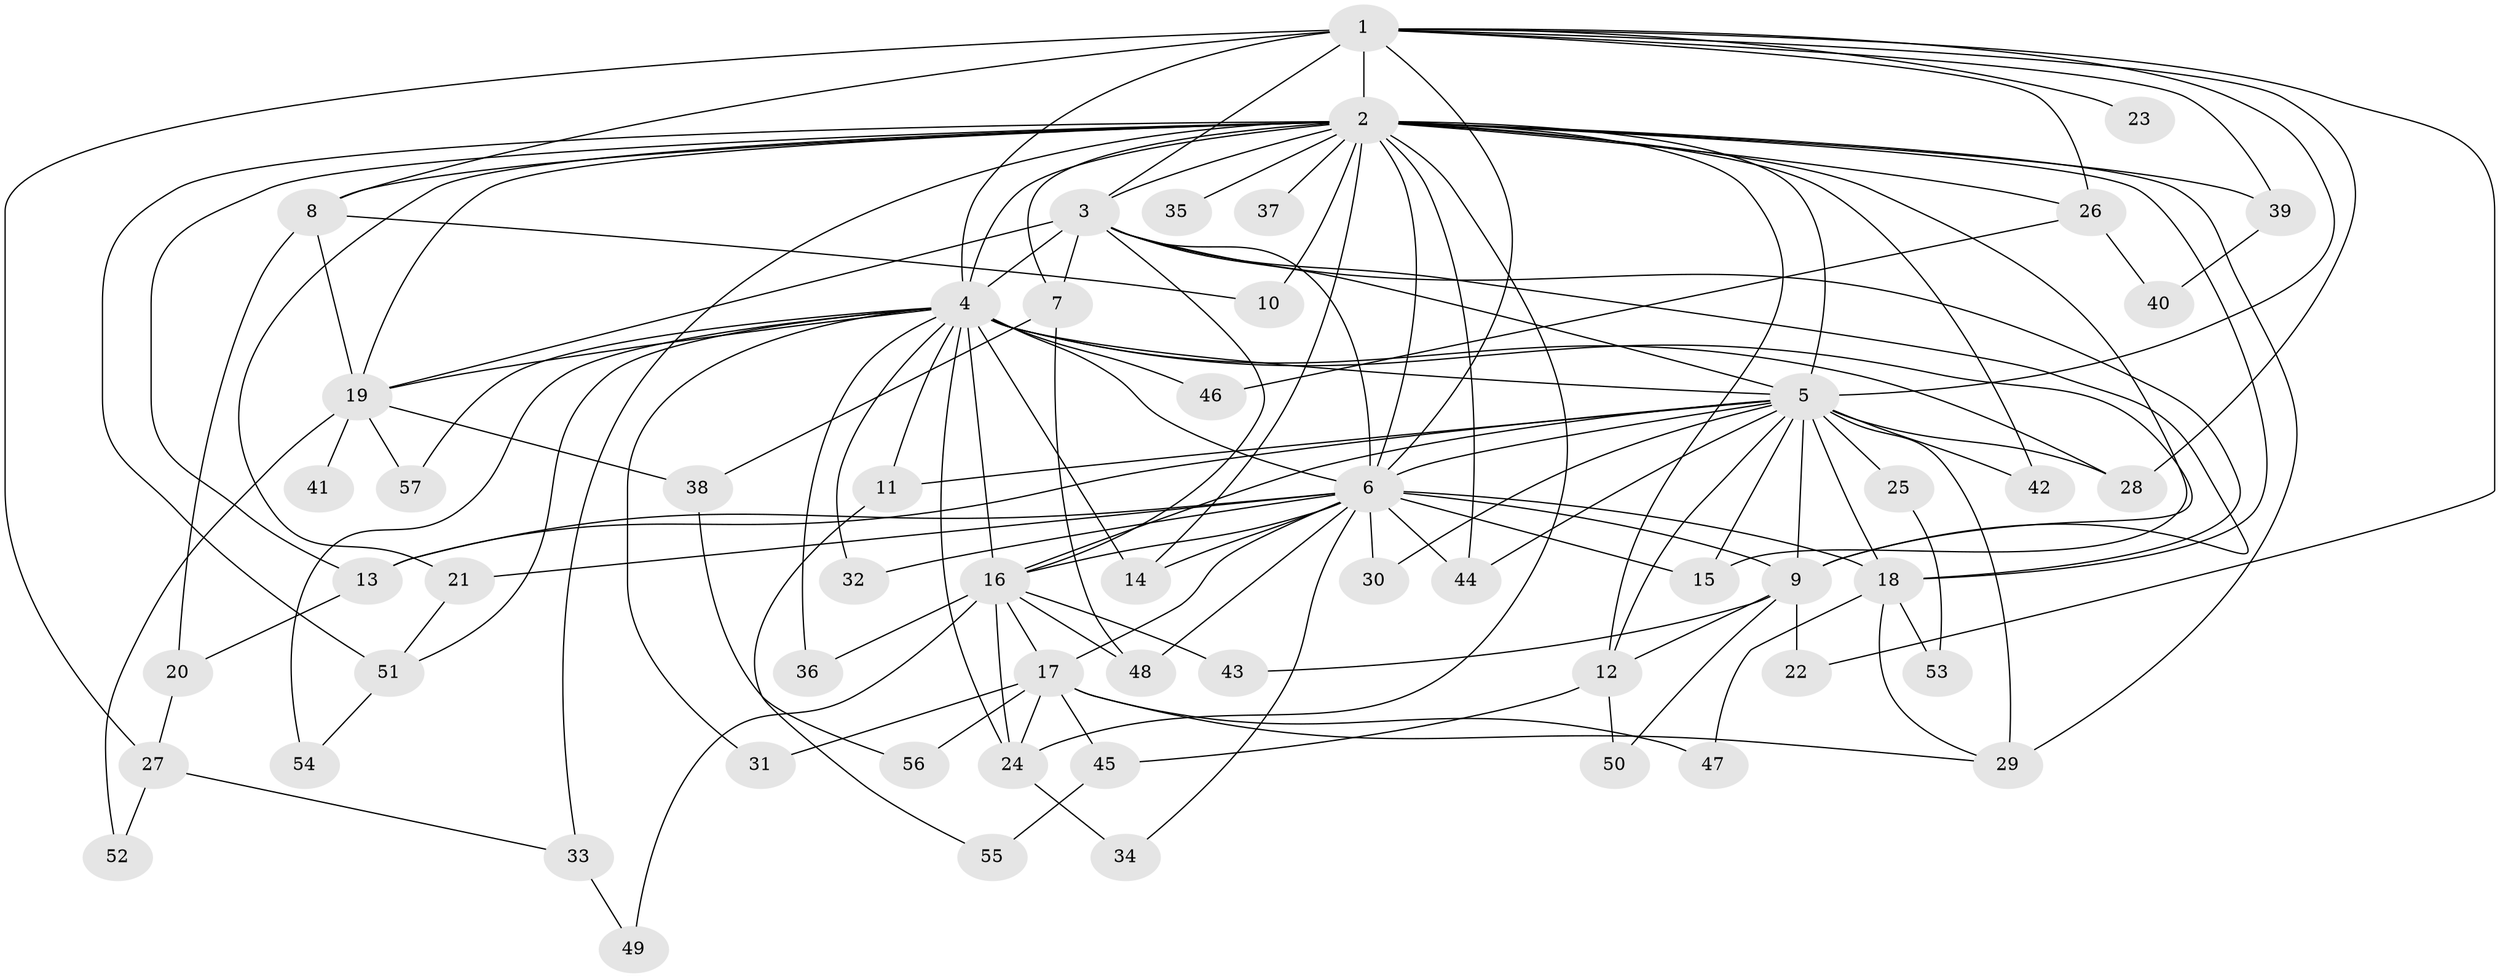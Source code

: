 // original degree distribution, {20: 0.017699115044247787, 16: 0.017699115044247787, 23: 0.008849557522123894, 29: 0.008849557522123894, 17: 0.008849557522123894, 26: 0.017699115044247787, 21: 0.008849557522123894, 3: 0.24778761061946902, 7: 0.02654867256637168, 2: 0.5132743362831859, 5: 0.04424778761061947, 4: 0.061946902654867256, 8: 0.008849557522123894, 6: 0.008849557522123894}
// Generated by graph-tools (version 1.1) at 2025/49/03/04/25 22:49:22]
// undirected, 57 vertices, 132 edges
graph export_dot {
  node [color=gray90,style=filled];
  1;
  2;
  3;
  4;
  5;
  6;
  7;
  8;
  9;
  10;
  11;
  12;
  13;
  14;
  15;
  16;
  17;
  18;
  19;
  20;
  21;
  22;
  23;
  24;
  25;
  26;
  27;
  28;
  29;
  30;
  31;
  32;
  33;
  34;
  35;
  36;
  37;
  38;
  39;
  40;
  41;
  42;
  43;
  44;
  45;
  46;
  47;
  48;
  49;
  50;
  51;
  52;
  53;
  54;
  55;
  56;
  57;
  1 -- 2 [weight=3.0];
  1 -- 3 [weight=2.0];
  1 -- 4 [weight=2.0];
  1 -- 5 [weight=2.0];
  1 -- 6 [weight=2.0];
  1 -- 8 [weight=3.0];
  1 -- 22 [weight=1.0];
  1 -- 23 [weight=1.0];
  1 -- 26 [weight=1.0];
  1 -- 27 [weight=1.0];
  1 -- 28 [weight=1.0];
  1 -- 39 [weight=1.0];
  2 -- 3 [weight=4.0];
  2 -- 4 [weight=6.0];
  2 -- 5 [weight=7.0];
  2 -- 6 [weight=6.0];
  2 -- 7 [weight=6.0];
  2 -- 8 [weight=1.0];
  2 -- 10 [weight=1.0];
  2 -- 12 [weight=1.0];
  2 -- 13 [weight=2.0];
  2 -- 14 [weight=1.0];
  2 -- 15 [weight=1.0];
  2 -- 18 [weight=2.0];
  2 -- 19 [weight=1.0];
  2 -- 21 [weight=1.0];
  2 -- 24 [weight=1.0];
  2 -- 26 [weight=1.0];
  2 -- 29 [weight=2.0];
  2 -- 33 [weight=1.0];
  2 -- 35 [weight=1.0];
  2 -- 37 [weight=2.0];
  2 -- 39 [weight=1.0];
  2 -- 42 [weight=2.0];
  2 -- 44 [weight=1.0];
  2 -- 51 [weight=1.0];
  3 -- 4 [weight=2.0];
  3 -- 5 [weight=2.0];
  3 -- 6 [weight=2.0];
  3 -- 7 [weight=7.0];
  3 -- 9 [weight=1.0];
  3 -- 16 [weight=1.0];
  3 -- 18 [weight=1.0];
  3 -- 19 [weight=1.0];
  4 -- 5 [weight=2.0];
  4 -- 6 [weight=2.0];
  4 -- 9 [weight=1.0];
  4 -- 11 [weight=1.0];
  4 -- 14 [weight=1.0];
  4 -- 16 [weight=1.0];
  4 -- 19 [weight=1.0];
  4 -- 24 [weight=1.0];
  4 -- 28 [weight=1.0];
  4 -- 31 [weight=1.0];
  4 -- 32 [weight=1.0];
  4 -- 36 [weight=1.0];
  4 -- 46 [weight=1.0];
  4 -- 51 [weight=1.0];
  4 -- 54 [weight=1.0];
  4 -- 57 [weight=1.0];
  5 -- 6 [weight=4.0];
  5 -- 9 [weight=1.0];
  5 -- 11 [weight=1.0];
  5 -- 12 [weight=1.0];
  5 -- 13 [weight=1.0];
  5 -- 15 [weight=1.0];
  5 -- 16 [weight=1.0];
  5 -- 18 [weight=1.0];
  5 -- 25 [weight=1.0];
  5 -- 28 [weight=1.0];
  5 -- 29 [weight=4.0];
  5 -- 30 [weight=1.0];
  5 -- 42 [weight=1.0];
  5 -- 44 [weight=1.0];
  6 -- 9 [weight=1.0];
  6 -- 13 [weight=1.0];
  6 -- 14 [weight=1.0];
  6 -- 15 [weight=1.0];
  6 -- 16 [weight=1.0];
  6 -- 17 [weight=1.0];
  6 -- 18 [weight=1.0];
  6 -- 21 [weight=2.0];
  6 -- 30 [weight=1.0];
  6 -- 32 [weight=3.0];
  6 -- 34 [weight=1.0];
  6 -- 44 [weight=1.0];
  6 -- 48 [weight=1.0];
  7 -- 38 [weight=1.0];
  7 -- 48 [weight=1.0];
  8 -- 10 [weight=1.0];
  8 -- 19 [weight=2.0];
  8 -- 20 [weight=1.0];
  9 -- 12 [weight=1.0];
  9 -- 22 [weight=1.0];
  9 -- 43 [weight=1.0];
  9 -- 50 [weight=1.0];
  11 -- 55 [weight=1.0];
  12 -- 45 [weight=1.0];
  12 -- 50 [weight=1.0];
  13 -- 20 [weight=1.0];
  16 -- 17 [weight=1.0];
  16 -- 24 [weight=1.0];
  16 -- 36 [weight=1.0];
  16 -- 43 [weight=1.0];
  16 -- 48 [weight=1.0];
  16 -- 49 [weight=1.0];
  17 -- 24 [weight=1.0];
  17 -- 29 [weight=1.0];
  17 -- 31 [weight=1.0];
  17 -- 45 [weight=1.0];
  17 -- 47 [weight=1.0];
  17 -- 56 [weight=1.0];
  18 -- 29 [weight=1.0];
  18 -- 47 [weight=1.0];
  18 -- 53 [weight=1.0];
  19 -- 38 [weight=1.0];
  19 -- 41 [weight=2.0];
  19 -- 52 [weight=1.0];
  19 -- 57 [weight=1.0];
  20 -- 27 [weight=1.0];
  21 -- 51 [weight=1.0];
  24 -- 34 [weight=1.0];
  25 -- 53 [weight=1.0];
  26 -- 40 [weight=1.0];
  26 -- 46 [weight=1.0];
  27 -- 33 [weight=1.0];
  27 -- 52 [weight=1.0];
  33 -- 49 [weight=1.0];
  38 -- 56 [weight=1.0];
  39 -- 40 [weight=1.0];
  45 -- 55 [weight=1.0];
  51 -- 54 [weight=1.0];
}
